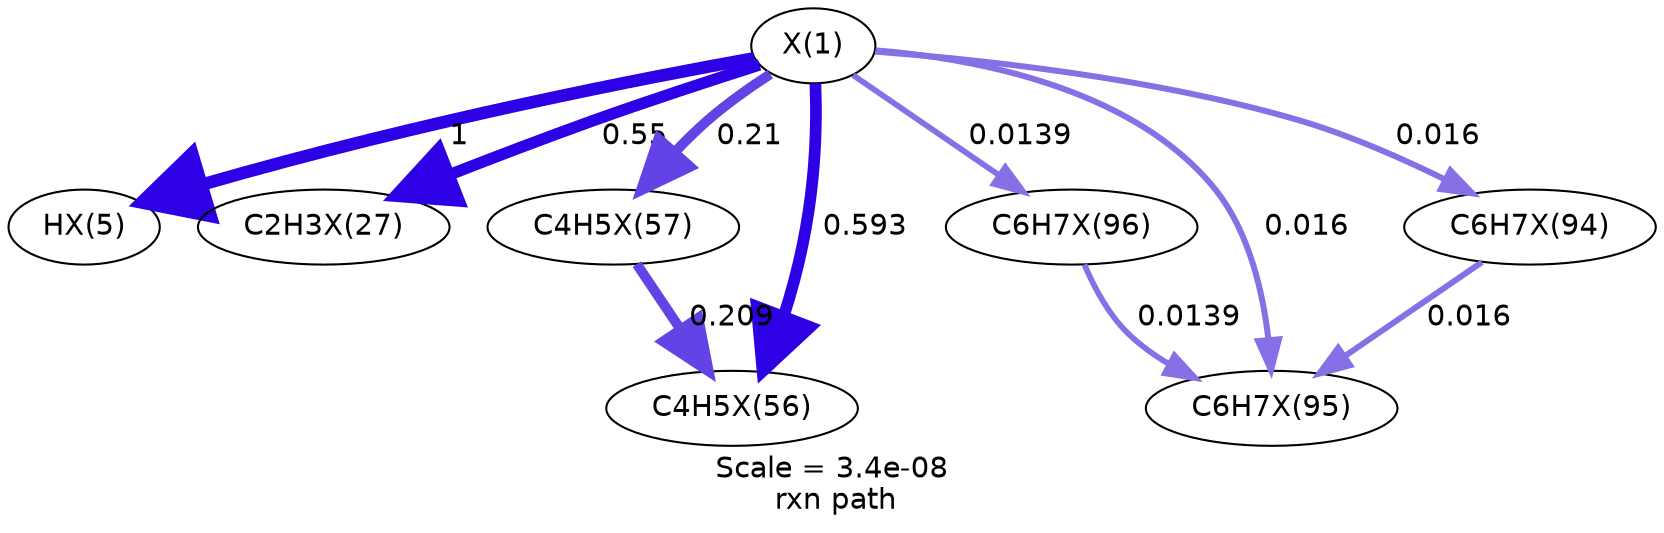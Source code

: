 digraph reaction_paths {
center=1;
s46 -> s47[fontname="Helvetica", style="setlinewidth(6)", arrowsize=3, color="0.7, 1.5, 0.9"
, label=" 1"];
s46 -> s48[fontname="Helvetica", style="setlinewidth(5.55)", arrowsize=2.77, color="0.7, 1.05, 0.9"
, label=" 0.55"];
s46 -> s60[fontname="Helvetica", style="setlinewidth(4.82)", arrowsize=2.41, color="0.7, 0.71, 0.9"
, label=" 0.21"];
s46 -> s59[fontname="Helvetica", style="setlinewidth(5.61)", arrowsize=2.8, color="0.7, 1.09, 0.9"
, label=" 0.593"];
s46 -> s70[fontname="Helvetica", style="setlinewidth(2.77)", arrowsize=1.39, color="0.7, 0.514, 0.9"
, label=" 0.0139"];
s46 -> s69[fontname="Helvetica", style="setlinewidth(2.88)", arrowsize=1.44, color="0.7, 0.516, 0.9"
, label=" 0.016"];
s46 -> s68[fontname="Helvetica", style="setlinewidth(2.88)", arrowsize=1.44, color="0.7, 0.516, 0.9"
, label=" 0.016"];
s60 -> s59[fontname="Helvetica", style="setlinewidth(4.82)", arrowsize=2.41, color="0.7, 0.709, 0.9"
, label=" 0.209"];
s70 -> s69[fontname="Helvetica", style="setlinewidth(2.77)", arrowsize=1.39, color="0.7, 0.514, 0.9"
, label=" 0.0139"];
s68 -> s69[fontname="Helvetica", style="setlinewidth(2.88)", arrowsize=1.44, color="0.7, 0.516, 0.9"
, label=" 0.016"];
s46 [ fontname="Helvetica", label="X(1)"];
s47 [ fontname="Helvetica", label="HX(5)"];
s48 [ fontname="Helvetica", label="C2H3X(27)"];
s59 [ fontname="Helvetica", label="C4H5X(56)"];
s60 [ fontname="Helvetica", label="C4H5X(57)"];
s68 [ fontname="Helvetica", label="C6H7X(94)"];
s69 [ fontname="Helvetica", label="C6H7X(95)"];
s70 [ fontname="Helvetica", label="C6H7X(96)"];
 label = "Scale = 3.4e-08\l rxn path";
 fontname = "Helvetica";
}

